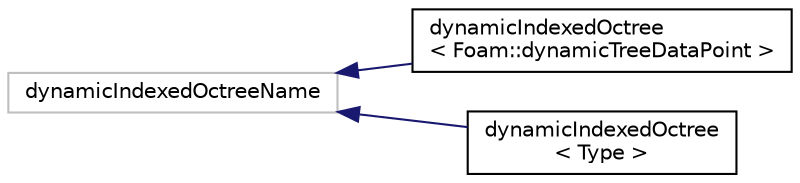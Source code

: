 digraph "Graphical Class Hierarchy"
{
  bgcolor="transparent";
  edge [fontname="Helvetica",fontsize="10",labelfontname="Helvetica",labelfontsize="10"];
  node [fontname="Helvetica",fontsize="10",shape=record];
  rankdir="LR";
  Node1 [label="dynamicIndexedOctreeName",height=0.2,width=0.4,color="grey75"];
  Node1 -> Node2 [dir="back",color="midnightblue",fontsize="10",style="solid",fontname="Helvetica"];
  Node2 [label="dynamicIndexedOctree\l\< Foam::dynamicTreeDataPoint \>",height=0.2,width=0.4,color="black",URL="$a00609.html"];
  Node1 -> Node3 [dir="back",color="midnightblue",fontsize="10",style="solid",fontname="Helvetica"];
  Node3 [label="dynamicIndexedOctree\l\< Type \>",height=0.2,width=0.4,color="black",URL="$a00609.html",tooltip="Non-pointer based hierarchical recursive searching. Storage is dynamic, so elements can be deleted..."];
}
